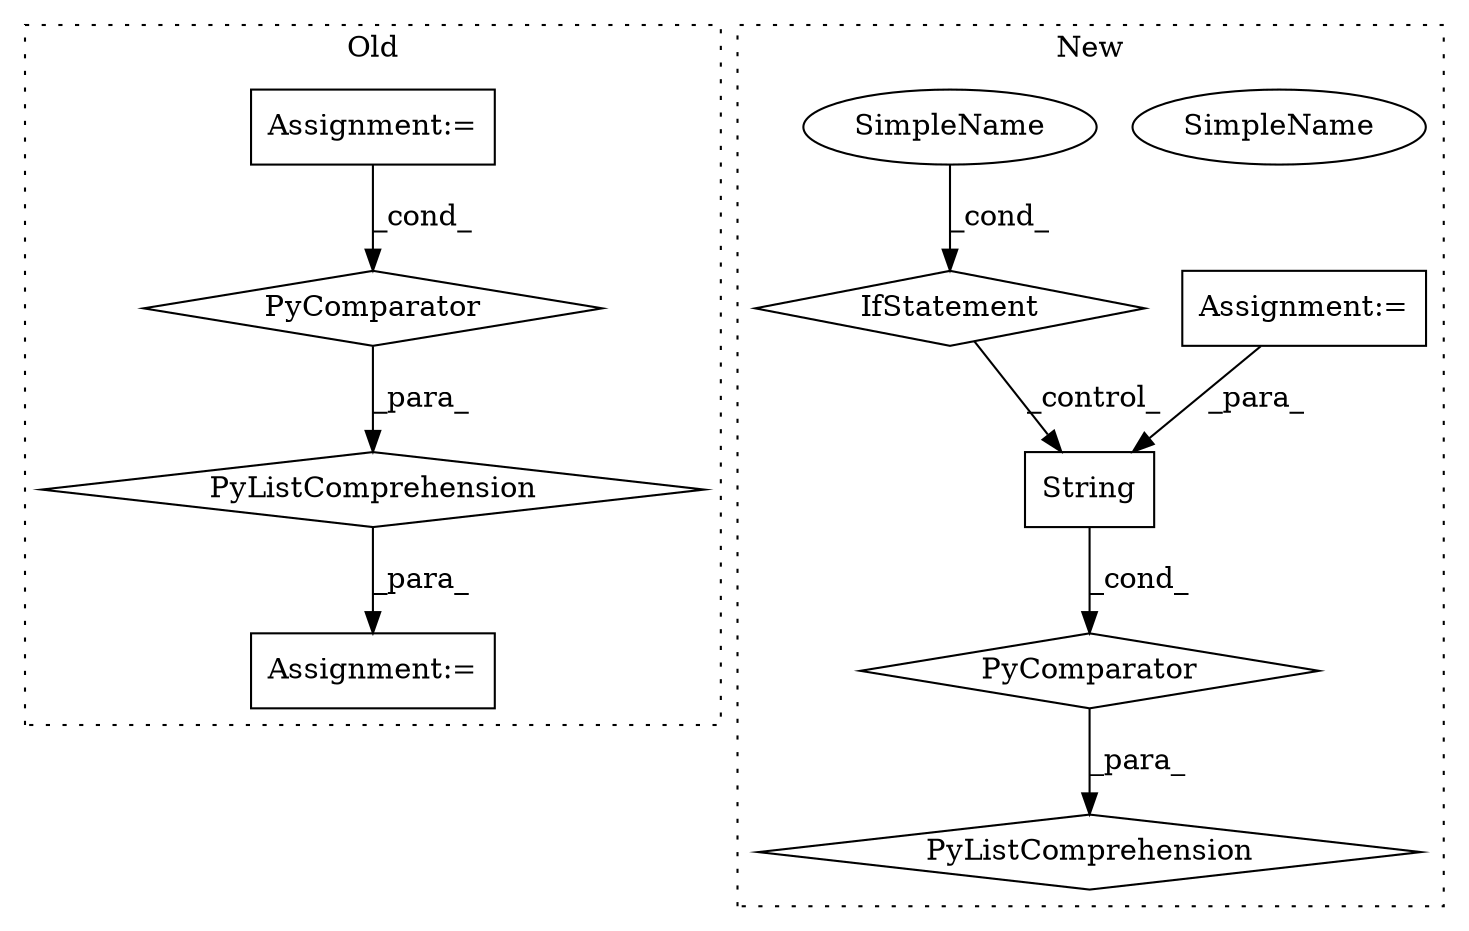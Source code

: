 digraph G {
subgraph cluster0 {
1 [label="PyComparator" a="113" s="764" l="43" shape="diamond"];
3 [label="Assignment:=" a="7" s="764" l="43" shape="box"];
4 [label="PyListComprehension" a="109" s="831" l="118" shape="diamond"];
5 [label="Assignment:=" a="7" s="953" l="12" shape="box"];
label = "Old";
style="dotted";
}
subgraph cluster1 {
2 [label="String" a="32" s="964,1007" l="7,1" shape="box"];
6 [label="IfStatement" a="25" s="1079" l="42" shape="diamond"];
7 [label="SimpleName" a="42" s="1116" l="5" shape="ellipse"];
8 [label="Assignment:=" a="7" s="850" l="3" shape="box"];
9 [label="PyListComprehension" a="109" s="956" l="173" shape="diamond"];
10 [label="PyComparator" a="113" s="1079" l="42" shape="diamond"];
11 [label="SimpleName" a="42" s="1116" l="5" shape="ellipse"];
label = "New";
style="dotted";
}
1 -> 4 [label="_para_"];
2 -> 10 [label="_cond_"];
3 -> 1 [label="_cond_"];
4 -> 5 [label="_para_"];
6 -> 2 [label="_control_"];
8 -> 2 [label="_para_"];
10 -> 9 [label="_para_"];
11 -> 6 [label="_cond_"];
}
